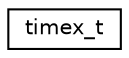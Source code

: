 digraph "Graphical Class Hierarchy"
{
 // LATEX_PDF_SIZE
  edge [fontname="Helvetica",fontsize="10",labelfontname="Helvetica",labelfontsize="10"];
  node [fontname="Helvetica",fontsize="10",shape=record];
  rankdir="LR";
  Node0 [label="timex_t",height=0.2,width=0.4,color="black", fillcolor="white", style="filled",URL="$structtimex__t.html",tooltip="A timex timestamp."];
}
